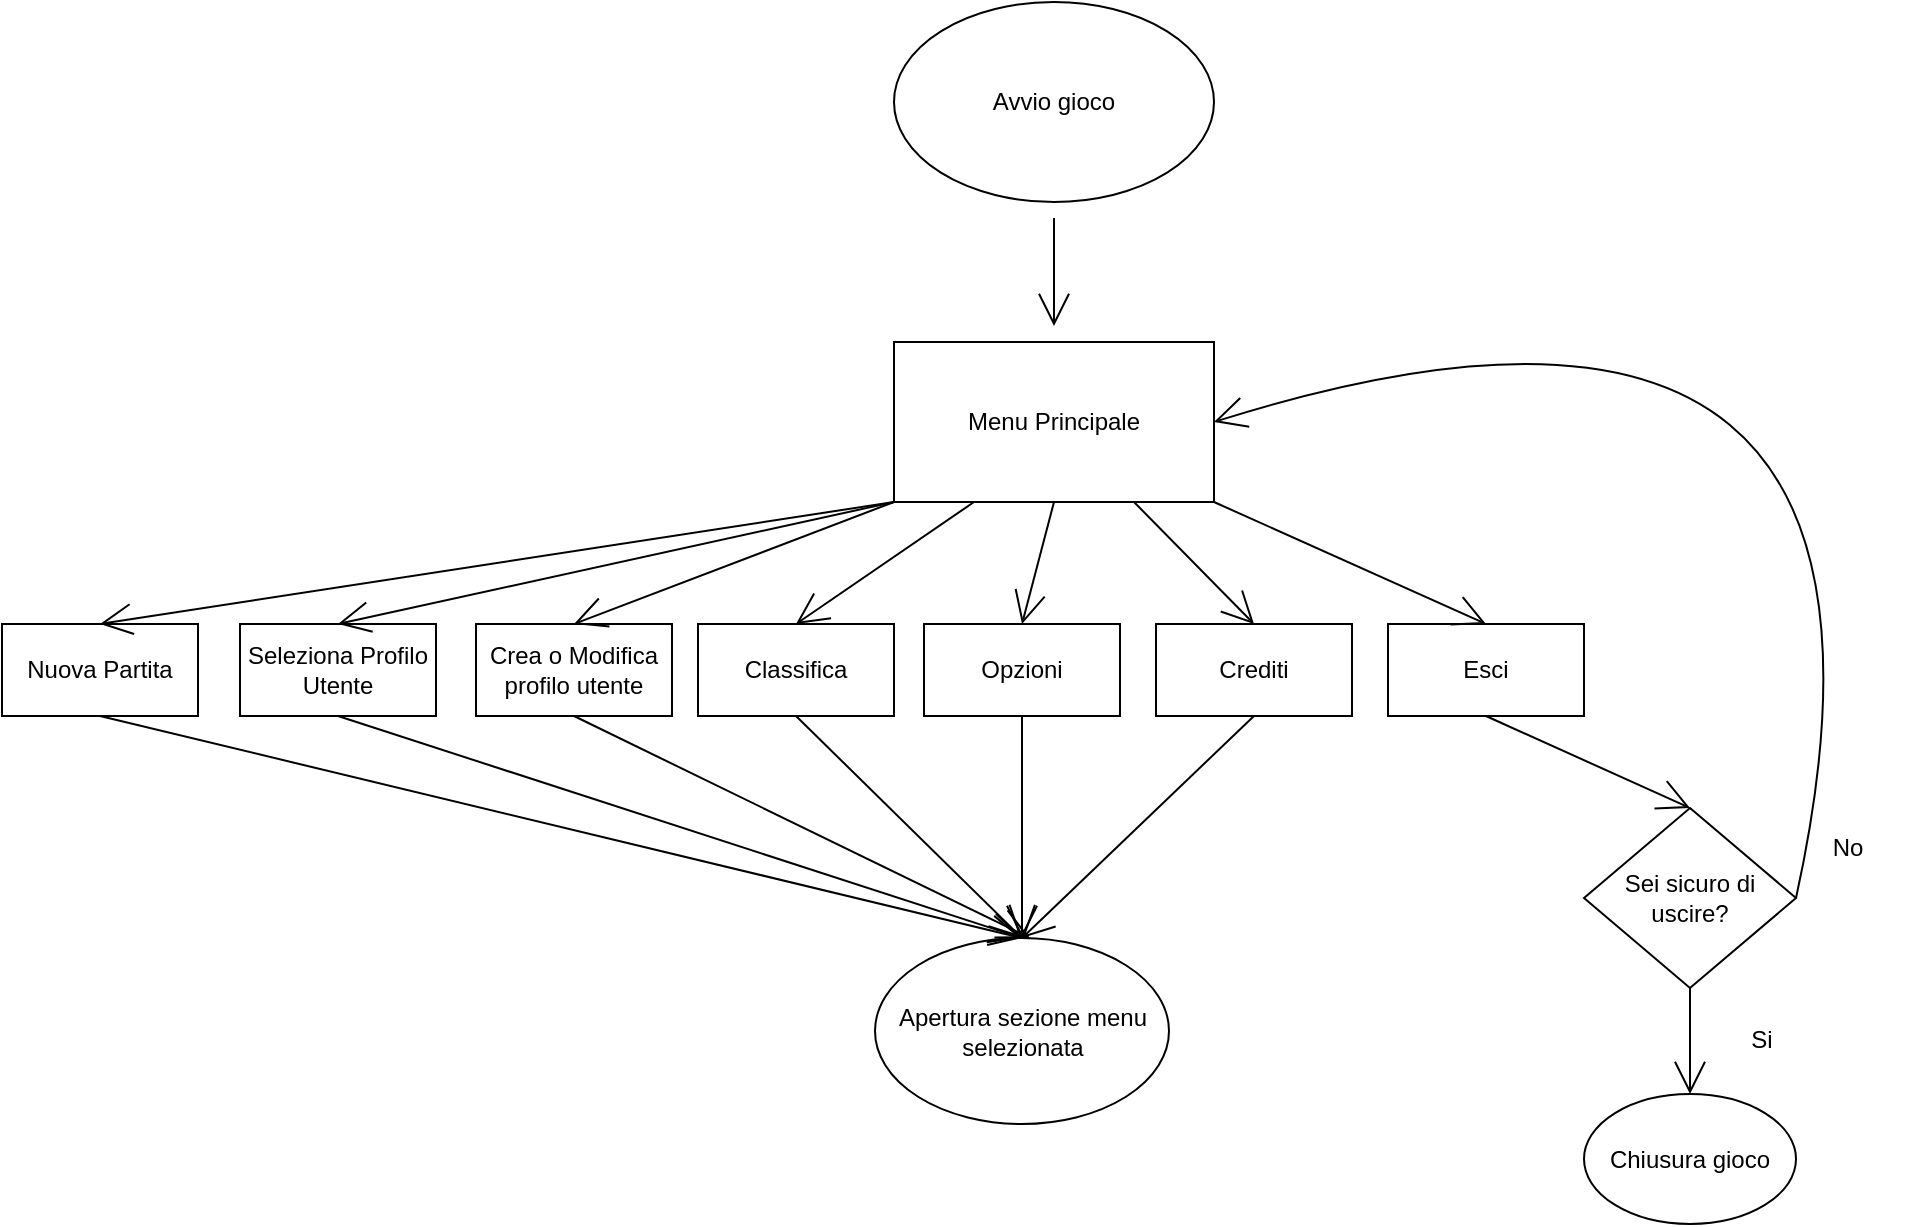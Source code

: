 <mxfile version="17.5.1" type="device"><diagram id="NWWPmYmxUIyY0qUSjtRS" name="Page-1"><mxGraphModel dx="1167" dy="1553" grid="0" gridSize="10" guides="1" tooltips="1" connect="1" arrows="1" fold="1" page="0" pageScale="1" pageWidth="827" pageHeight="1169" math="0" shadow="0"><root><mxCell id="0"/><mxCell id="1" parent="0"/><mxCell id="93zQR50MocHav7xVQxxG-2" value="Menu Principale" style="rounded=0;whiteSpace=wrap;html=1;hachureGap=4;" parent="1" vertex="1"><mxGeometry x="132" y="159" width="160" height="80" as="geometry"/></mxCell><mxCell id="93zQR50MocHav7xVQxxG-4" value="" style="edgeStyle=none;curved=1;rounded=0;orthogonalLoop=1;jettySize=auto;html=1;endArrow=open;startSize=14;endSize=14;sourcePerimeterSpacing=8;targetPerimeterSpacing=8;" parent="1" source="93zQR50MocHav7xVQxxG-3" target="93zQR50MocHav7xVQxxG-2" edge="1"><mxGeometry relative="1" as="geometry"/></mxCell><mxCell id="93zQR50MocHav7xVQxxG-3" value="Avvio gioco" style="ellipse;whiteSpace=wrap;html=1;hachureGap=4;" parent="1" vertex="1"><mxGeometry x="132" y="-11" width="160" height="100" as="geometry"/></mxCell><mxCell id="93zQR50MocHav7xVQxxG-5" value="Esci" style="rounded=0;whiteSpace=wrap;html=1;hachureGap=4;" parent="1" vertex="1"><mxGeometry x="379" y="300" width="98" height="46" as="geometry"/></mxCell><mxCell id="93zQR50MocHav7xVQxxG-6" value="" style="edgeStyle=none;orthogonalLoop=1;jettySize=auto;html=1;rounded=0;endArrow=open;startSize=14;endSize=14;sourcePerimeterSpacing=8;targetPerimeterSpacing=8;curved=1;exitX=1;exitY=1;exitDx=0;exitDy=0;entryX=0.5;entryY=0;entryDx=0;entryDy=0;" parent="1" source="93zQR50MocHav7xVQxxG-2" target="93zQR50MocHav7xVQxxG-5" edge="1"><mxGeometry width="120" relative="1" as="geometry"><mxPoint x="140" y="272" as="sourcePoint"/><mxPoint x="260" y="272" as="targetPoint"/><Array as="points"/></mxGeometry></mxCell><mxCell id="93zQR50MocHav7xVQxxG-7" value="Sei sicuro di uscire?" style="rhombus;whiteSpace=wrap;html=1;hachureGap=4;" parent="1" vertex="1"><mxGeometry x="477" y="392" width="106" height="90" as="geometry"/></mxCell><mxCell id="93zQR50MocHav7xVQxxG-8" value="" style="edgeStyle=none;orthogonalLoop=1;jettySize=auto;html=1;rounded=0;endArrow=open;startSize=14;endSize=14;sourcePerimeterSpacing=8;targetPerimeterSpacing=8;curved=1;exitX=0.5;exitY=1;exitDx=0;exitDy=0;entryX=0.5;entryY=0;entryDx=0;entryDy=0;" parent="1" source="93zQR50MocHav7xVQxxG-5" target="93zQR50MocHav7xVQxxG-7" edge="1"><mxGeometry width="120" relative="1" as="geometry"><mxPoint x="335" y="225" as="sourcePoint"/><mxPoint x="455" y="225" as="targetPoint"/><Array as="points"/></mxGeometry></mxCell><mxCell id="93zQR50MocHav7xVQxxG-11" value="No" style="text;strokeColor=none;fillColor=none;html=1;align=center;verticalAlign=middle;whiteSpace=wrap;rounded=0;hachureGap=4;" parent="1" vertex="1"><mxGeometry x="579" y="397" width="60" height="30" as="geometry"/></mxCell><mxCell id="93zQR50MocHav7xVQxxG-12" value="Chiusura gioco" style="ellipse;whiteSpace=wrap;html=1;hachureGap=4;" parent="1" vertex="1"><mxGeometry x="477" y="535" width="106" height="65" as="geometry"/></mxCell><mxCell id="93zQR50MocHav7xVQxxG-13" value="" style="edgeStyle=none;orthogonalLoop=1;jettySize=auto;html=1;rounded=0;endArrow=open;startSize=14;endSize=14;sourcePerimeterSpacing=8;targetPerimeterSpacing=8;curved=1;entryX=0.5;entryY=0;entryDx=0;entryDy=0;exitX=0.5;exitY=1;exitDx=0;exitDy=0;" parent="1" source="93zQR50MocHav7xVQxxG-7" target="93zQR50MocHav7xVQxxG-12" edge="1"><mxGeometry width="120" relative="1" as="geometry"><mxPoint x="554" y="283" as="sourcePoint"/><mxPoint x="674" y="283" as="targetPoint"/><Array as="points"/></mxGeometry></mxCell><mxCell id="93zQR50MocHav7xVQxxG-14" value="Si" style="text;strokeColor=none;fillColor=none;html=1;align=center;verticalAlign=middle;whiteSpace=wrap;rounded=0;hachureGap=4;" parent="1" vertex="1"><mxGeometry x="536" y="493" width="60" height="30" as="geometry"/></mxCell><mxCell id="93zQR50MocHav7xVQxxG-16" value="Crediti" style="rounded=0;whiteSpace=wrap;html=1;hachureGap=4;" parent="1" vertex="1"><mxGeometry x="263" y="300" width="98" height="46" as="geometry"/></mxCell><mxCell id="93zQR50MocHav7xVQxxG-18" value="Classifica" style="rounded=0;whiteSpace=wrap;html=1;hachureGap=4;" parent="1" vertex="1"><mxGeometry x="34" y="300" width="98" height="46" as="geometry"/></mxCell><mxCell id="93zQR50MocHav7xVQxxG-19" value="Nuova Partita" style="rounded=0;whiteSpace=wrap;html=1;hachureGap=4;" parent="1" vertex="1"><mxGeometry x="-314" y="300" width="98" height="46" as="geometry"/></mxCell><mxCell id="93zQR50MocHav7xVQxxG-20" value="Opzioni" style="rounded=0;whiteSpace=wrap;html=1;hachureGap=4;" parent="1" vertex="1"><mxGeometry x="147" y="300" width="98" height="46" as="geometry"/></mxCell><mxCell id="93zQR50MocHav7xVQxxG-21" value="" style="edgeStyle=none;orthogonalLoop=1;jettySize=auto;html=1;rounded=0;endArrow=open;startSize=14;endSize=14;sourcePerimeterSpacing=8;targetPerimeterSpacing=8;curved=1;exitX=0.75;exitY=1;exitDx=0;exitDy=0;entryX=0.5;entryY=0;entryDx=0;entryDy=0;" parent="1" source="93zQR50MocHav7xVQxxG-2" target="93zQR50MocHav7xVQxxG-16" edge="1"><mxGeometry width="120" relative="1" as="geometry"><mxPoint x="-10" y="273" as="sourcePoint"/><mxPoint x="110" y="273" as="targetPoint"/><Array as="points"/></mxGeometry></mxCell><mxCell id="93zQR50MocHav7xVQxxG-22" value="" style="edgeStyle=none;orthogonalLoop=1;jettySize=auto;html=1;rounded=0;endArrow=open;startSize=14;endSize=14;sourcePerimeterSpacing=8;targetPerimeterSpacing=8;curved=1;exitX=0.5;exitY=1;exitDx=0;exitDy=0;entryX=0.5;entryY=0;entryDx=0;entryDy=0;" parent="1" source="93zQR50MocHav7xVQxxG-2" target="93zQR50MocHav7xVQxxG-20" edge="1"><mxGeometry width="120" relative="1" as="geometry"><mxPoint x="-10" y="273" as="sourcePoint"/><mxPoint x="110" y="273" as="targetPoint"/><Array as="points"/></mxGeometry></mxCell><mxCell id="93zQR50MocHav7xVQxxG-23" value="" style="edgeStyle=none;orthogonalLoop=1;jettySize=auto;html=1;rounded=0;endArrow=open;startSize=14;endSize=14;sourcePerimeterSpacing=8;targetPerimeterSpacing=8;curved=1;exitX=0.25;exitY=1;exitDx=0;exitDy=0;entryX=0.5;entryY=0;entryDx=0;entryDy=0;" parent="1" source="93zQR50MocHav7xVQxxG-2" target="93zQR50MocHav7xVQxxG-18" edge="1"><mxGeometry width="120" relative="1" as="geometry"><mxPoint x="-10" y="273" as="sourcePoint"/><mxPoint x="110" y="273" as="targetPoint"/><Array as="points"/></mxGeometry></mxCell><mxCell id="93zQR50MocHav7xVQxxG-24" value="" style="edgeStyle=none;orthogonalLoop=1;jettySize=auto;html=1;rounded=0;endArrow=open;startSize=14;endSize=14;sourcePerimeterSpacing=8;targetPerimeterSpacing=8;curved=1;exitX=0;exitY=1;exitDx=0;exitDy=0;entryX=0.5;entryY=0;entryDx=0;entryDy=0;" parent="1" source="93zQR50MocHav7xVQxxG-2" target="93zQR50MocHav7xVQxxG-19" edge="1"><mxGeometry width="120" relative="1" as="geometry"><mxPoint x="-10" y="273" as="sourcePoint"/><mxPoint x="110" y="273" as="targetPoint"/><Array as="points"/></mxGeometry></mxCell><mxCell id="93zQR50MocHav7xVQxxG-26" value="Apertura sezione menu selezionata" style="ellipse;whiteSpace=wrap;html=1;hachureGap=4;" parent="1" vertex="1"><mxGeometry x="122.5" y="457" width="147" height="93" as="geometry"/></mxCell><mxCell id="93zQR50MocHav7xVQxxG-27" value="" style="edgeStyle=none;orthogonalLoop=1;jettySize=auto;html=1;rounded=0;endArrow=open;startSize=14;endSize=14;sourcePerimeterSpacing=8;targetPerimeterSpacing=8;curved=1;exitX=0.5;exitY=1;exitDx=0;exitDy=0;entryX=0.5;entryY=0;entryDx=0;entryDy=0;" parent="1" source="93zQR50MocHav7xVQxxG-19" target="93zQR50MocHav7xVQxxG-26" edge="1"><mxGeometry width="120" relative="1" as="geometry"><mxPoint x="161" y="179" as="sourcePoint"/><mxPoint x="281" y="179" as="targetPoint"/><Array as="points"/></mxGeometry></mxCell><mxCell id="93zQR50MocHav7xVQxxG-28" value="" style="edgeStyle=none;orthogonalLoop=1;jettySize=auto;html=1;rounded=0;endArrow=open;startSize=14;endSize=14;sourcePerimeterSpacing=8;targetPerimeterSpacing=8;curved=1;exitX=0.5;exitY=1;exitDx=0;exitDy=0;entryX=0.5;entryY=0;entryDx=0;entryDy=0;" parent="1" source="93zQR50MocHav7xVQxxG-18" target="93zQR50MocHav7xVQxxG-26" edge="1"><mxGeometry width="120" relative="1" as="geometry"><mxPoint x="161" y="179" as="sourcePoint"/><mxPoint x="281" y="179" as="targetPoint"/><Array as="points"/></mxGeometry></mxCell><mxCell id="93zQR50MocHav7xVQxxG-29" value="" style="edgeStyle=none;orthogonalLoop=1;jettySize=auto;html=1;rounded=0;endArrow=open;startSize=14;endSize=14;sourcePerimeterSpacing=8;targetPerimeterSpacing=8;curved=1;exitX=0.5;exitY=1;exitDx=0;exitDy=0;entryX=0.5;entryY=0;entryDx=0;entryDy=0;" parent="1" source="93zQR50MocHav7xVQxxG-20" target="93zQR50MocHav7xVQxxG-26" edge="1"><mxGeometry width="120" relative="1" as="geometry"><mxPoint x="161" y="179" as="sourcePoint"/><mxPoint x="281" y="179" as="targetPoint"/><Array as="points"/></mxGeometry></mxCell><mxCell id="93zQR50MocHav7xVQxxG-30" value="" style="edgeStyle=none;orthogonalLoop=1;jettySize=auto;html=1;rounded=0;endArrow=open;startSize=14;endSize=14;sourcePerimeterSpacing=8;targetPerimeterSpacing=8;curved=1;exitX=0.5;exitY=1;exitDx=0;exitDy=0;entryX=0.5;entryY=0;entryDx=0;entryDy=0;" parent="1" source="93zQR50MocHav7xVQxxG-16" target="93zQR50MocHav7xVQxxG-26" edge="1"><mxGeometry width="120" relative="1" as="geometry"><mxPoint x="161" y="179" as="sourcePoint"/><mxPoint x="268" y="440" as="targetPoint"/><Array as="points"/></mxGeometry></mxCell><mxCell id="93zQR50MocHav7xVQxxG-33" value="" style="edgeStyle=none;orthogonalLoop=1;jettySize=auto;html=1;rounded=0;endArrow=open;startSize=14;endSize=14;sourcePerimeterSpacing=8;targetPerimeterSpacing=8;curved=1;exitX=1;exitY=0.5;exitDx=0;exitDy=0;entryX=1;entryY=0.5;entryDx=0;entryDy=0;" parent="1" source="93zQR50MocHav7xVQxxG-7" target="93zQR50MocHav7xVQxxG-2" edge="1"><mxGeometry width="120" relative="1" as="geometry"><mxPoint x="161" y="179" as="sourcePoint"/><mxPoint x="571" y="-27" as="targetPoint"/><Array as="points"><mxPoint x="661" y="83"/></Array></mxGeometry></mxCell><mxCell id="TbBzVFTI7eHqGDM7qrLx-1" value="Seleziona Profilo Utente" style="rounded=0;whiteSpace=wrap;html=1;hachureGap=4;" vertex="1" parent="1"><mxGeometry x="-195" y="300" width="98" height="46" as="geometry"/></mxCell><mxCell id="TbBzVFTI7eHqGDM7qrLx-2" value="Crea o Modifica profilo utente" style="rounded=0;whiteSpace=wrap;html=1;hachureGap=4;" vertex="1" parent="1"><mxGeometry x="-77" y="300" width="98" height="46" as="geometry"/></mxCell><mxCell id="TbBzVFTI7eHqGDM7qrLx-5" value="" style="edgeStyle=none;orthogonalLoop=1;jettySize=auto;html=1;rounded=0;endArrow=open;startSize=14;endSize=14;sourcePerimeterSpacing=8;targetPerimeterSpacing=8;curved=1;exitX=0;exitY=1;exitDx=0;exitDy=0;entryX=0.5;entryY=0;entryDx=0;entryDy=0;" edge="1" parent="1" source="93zQR50MocHav7xVQxxG-2" target="TbBzVFTI7eHqGDM7qrLx-1"><mxGeometry width="120" relative="1" as="geometry"><mxPoint x="222" y="249.0" as="sourcePoint"/><mxPoint x="206" y="310" as="targetPoint"/><Array as="points"/></mxGeometry></mxCell><mxCell id="TbBzVFTI7eHqGDM7qrLx-6" value="" style="edgeStyle=none;orthogonalLoop=1;jettySize=auto;html=1;rounded=0;endArrow=open;startSize=14;endSize=14;sourcePerimeterSpacing=8;targetPerimeterSpacing=8;curved=1;exitX=0;exitY=1;exitDx=0;exitDy=0;entryX=0.5;entryY=0;entryDx=0;entryDy=0;" edge="1" parent="1" source="93zQR50MocHav7xVQxxG-2" target="TbBzVFTI7eHqGDM7qrLx-2"><mxGeometry width="120" relative="1" as="geometry"><mxPoint x="232" y="259.0" as="sourcePoint"/><mxPoint x="216" y="320" as="targetPoint"/><Array as="points"/></mxGeometry></mxCell><mxCell id="TbBzVFTI7eHqGDM7qrLx-7" value="" style="edgeStyle=none;orthogonalLoop=1;jettySize=auto;html=1;rounded=0;endArrow=open;startSize=14;endSize=14;sourcePerimeterSpacing=8;targetPerimeterSpacing=8;curved=1;exitX=0.5;exitY=1;exitDx=0;exitDy=0;entryX=0.5;entryY=0;entryDx=0;entryDy=0;" edge="1" parent="1" source="TbBzVFTI7eHqGDM7qrLx-1" target="93zQR50MocHav7xVQxxG-26"><mxGeometry width="120" relative="1" as="geometry"><mxPoint x="242" y="269.0" as="sourcePoint"/><mxPoint x="226" y="330" as="targetPoint"/><Array as="points"/></mxGeometry></mxCell><mxCell id="TbBzVFTI7eHqGDM7qrLx-9" value="" style="edgeStyle=none;orthogonalLoop=1;jettySize=auto;html=1;rounded=0;endArrow=open;startSize=14;endSize=14;sourcePerimeterSpacing=8;targetPerimeterSpacing=8;curved=1;exitX=0.5;exitY=1;exitDx=0;exitDy=0;" edge="1" parent="1" source="TbBzVFTI7eHqGDM7qrLx-2"><mxGeometry width="120" relative="1" as="geometry"><mxPoint x="252" y="279.0" as="sourcePoint"/><mxPoint x="200" y="457" as="targetPoint"/><Array as="points"/></mxGeometry></mxCell></root></mxGraphModel></diagram></mxfile>